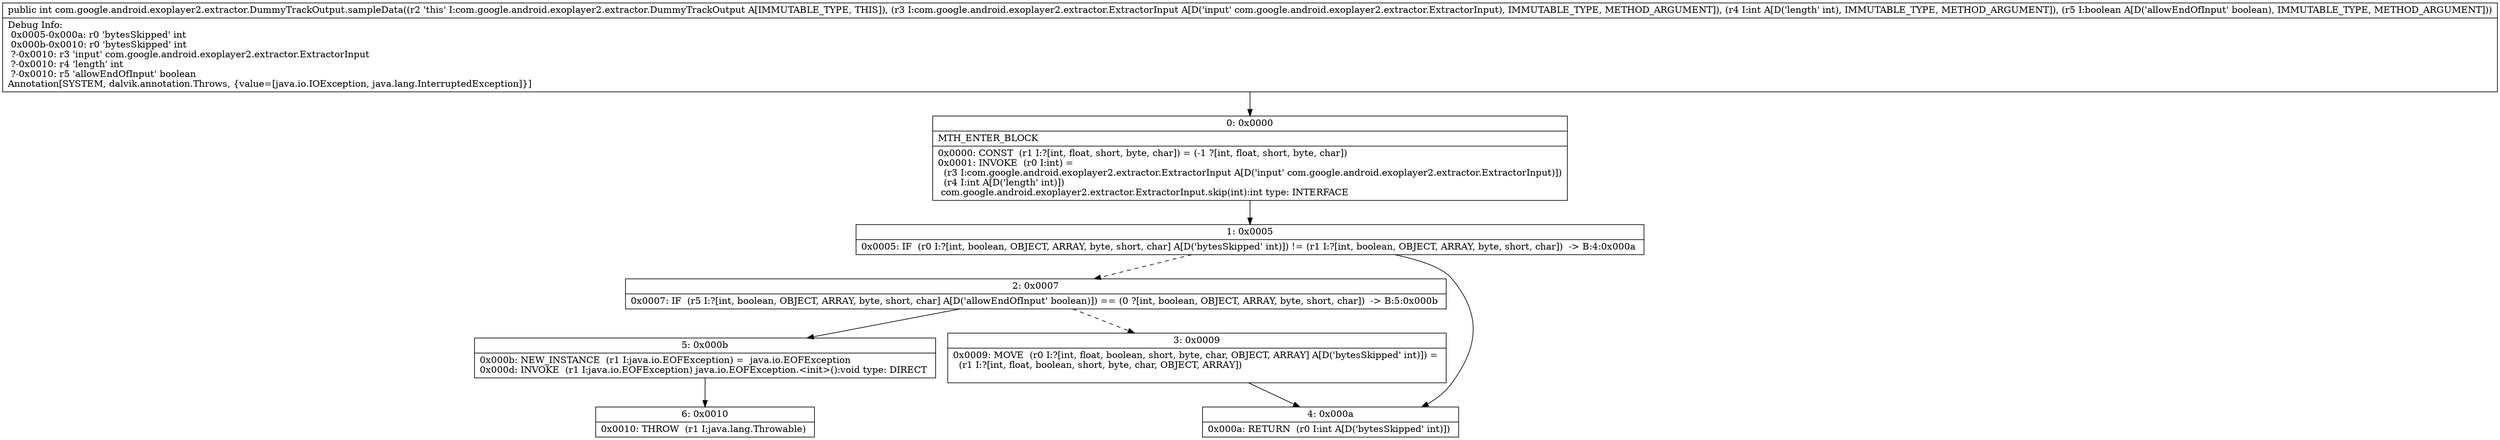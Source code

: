 digraph "CFG forcom.google.android.exoplayer2.extractor.DummyTrackOutput.sampleData(Lcom\/google\/android\/exoplayer2\/extractor\/ExtractorInput;IZ)I" {
Node_0 [shape=record,label="{0\:\ 0x0000|MTH_ENTER_BLOCK\l|0x0000: CONST  (r1 I:?[int, float, short, byte, char]) = (\-1 ?[int, float, short, byte, char]) \l0x0001: INVOKE  (r0 I:int) = \l  (r3 I:com.google.android.exoplayer2.extractor.ExtractorInput A[D('input' com.google.android.exoplayer2.extractor.ExtractorInput)])\l  (r4 I:int A[D('length' int)])\l com.google.android.exoplayer2.extractor.ExtractorInput.skip(int):int type: INTERFACE \l}"];
Node_1 [shape=record,label="{1\:\ 0x0005|0x0005: IF  (r0 I:?[int, boolean, OBJECT, ARRAY, byte, short, char] A[D('bytesSkipped' int)]) != (r1 I:?[int, boolean, OBJECT, ARRAY, byte, short, char])  \-\> B:4:0x000a \l}"];
Node_2 [shape=record,label="{2\:\ 0x0007|0x0007: IF  (r5 I:?[int, boolean, OBJECT, ARRAY, byte, short, char] A[D('allowEndOfInput' boolean)]) == (0 ?[int, boolean, OBJECT, ARRAY, byte, short, char])  \-\> B:5:0x000b \l}"];
Node_3 [shape=record,label="{3\:\ 0x0009|0x0009: MOVE  (r0 I:?[int, float, boolean, short, byte, char, OBJECT, ARRAY] A[D('bytesSkipped' int)]) = \l  (r1 I:?[int, float, boolean, short, byte, char, OBJECT, ARRAY])\l \l}"];
Node_4 [shape=record,label="{4\:\ 0x000a|0x000a: RETURN  (r0 I:int A[D('bytesSkipped' int)]) \l}"];
Node_5 [shape=record,label="{5\:\ 0x000b|0x000b: NEW_INSTANCE  (r1 I:java.io.EOFException) =  java.io.EOFException \l0x000d: INVOKE  (r1 I:java.io.EOFException) java.io.EOFException.\<init\>():void type: DIRECT \l}"];
Node_6 [shape=record,label="{6\:\ 0x0010|0x0010: THROW  (r1 I:java.lang.Throwable) \l}"];
MethodNode[shape=record,label="{public int com.google.android.exoplayer2.extractor.DummyTrackOutput.sampleData((r2 'this' I:com.google.android.exoplayer2.extractor.DummyTrackOutput A[IMMUTABLE_TYPE, THIS]), (r3 I:com.google.android.exoplayer2.extractor.ExtractorInput A[D('input' com.google.android.exoplayer2.extractor.ExtractorInput), IMMUTABLE_TYPE, METHOD_ARGUMENT]), (r4 I:int A[D('length' int), IMMUTABLE_TYPE, METHOD_ARGUMENT]), (r5 I:boolean A[D('allowEndOfInput' boolean), IMMUTABLE_TYPE, METHOD_ARGUMENT]))  | Debug Info:\l  0x0005\-0x000a: r0 'bytesSkipped' int\l  0x000b\-0x0010: r0 'bytesSkipped' int\l  ?\-0x0010: r3 'input' com.google.android.exoplayer2.extractor.ExtractorInput\l  ?\-0x0010: r4 'length' int\l  ?\-0x0010: r5 'allowEndOfInput' boolean\lAnnotation[SYSTEM, dalvik.annotation.Throws, \{value=[java.io.IOException, java.lang.InterruptedException]\}]\l}"];
MethodNode -> Node_0;
Node_0 -> Node_1;
Node_1 -> Node_2[style=dashed];
Node_1 -> Node_4;
Node_2 -> Node_3[style=dashed];
Node_2 -> Node_5;
Node_3 -> Node_4;
Node_5 -> Node_6;
}

